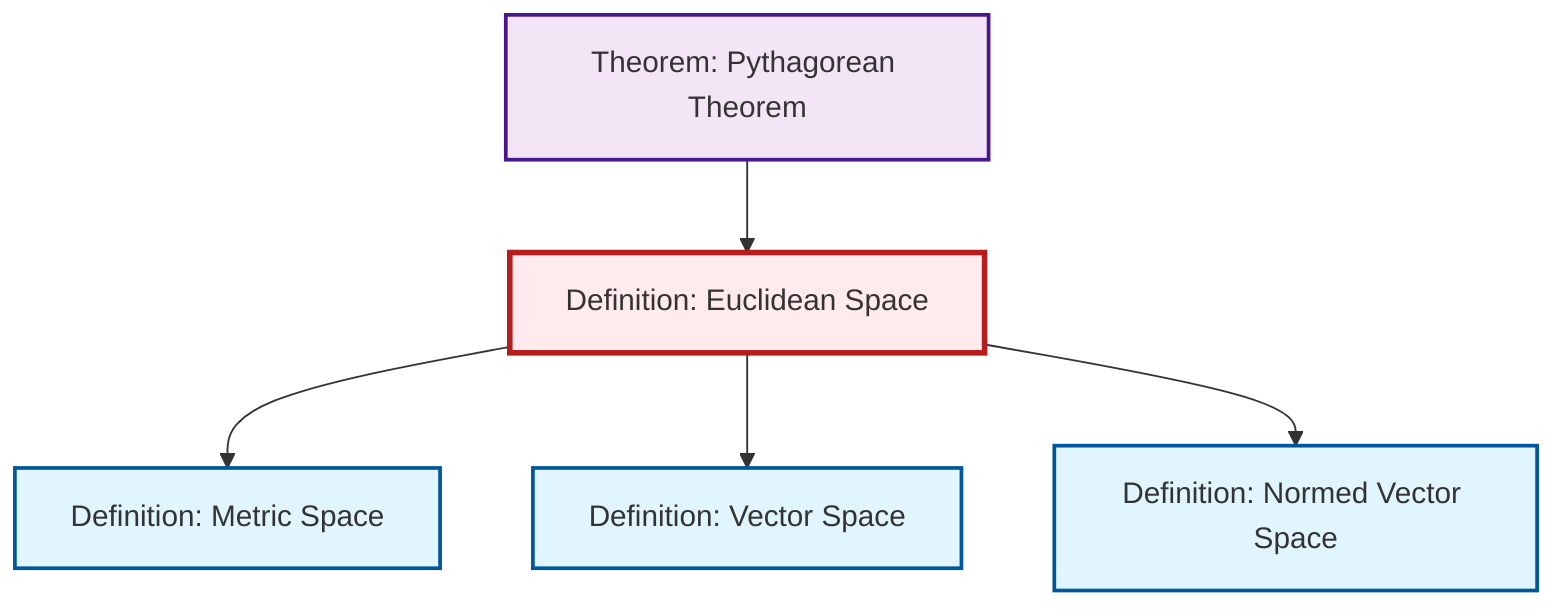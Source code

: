 graph TD
    classDef definition fill:#e1f5fe,stroke:#01579b,stroke-width:2px
    classDef theorem fill:#f3e5f5,stroke:#4a148c,stroke-width:2px
    classDef axiom fill:#fff3e0,stroke:#e65100,stroke-width:2px
    classDef example fill:#e8f5e9,stroke:#1b5e20,stroke-width:2px
    classDef current fill:#ffebee,stroke:#b71c1c,stroke-width:3px
    def-euclidean-space["Definition: Euclidean Space"]:::definition
    def-normed-vector-space["Definition: Normed Vector Space"]:::definition
    def-vector-space["Definition: Vector Space"]:::definition
    def-metric-space["Definition: Metric Space"]:::definition
    thm-pythagorean["Theorem: Pythagorean Theorem"]:::theorem
    thm-pythagorean --> def-euclidean-space
    def-euclidean-space --> def-metric-space
    def-euclidean-space --> def-vector-space
    def-euclidean-space --> def-normed-vector-space
    class def-euclidean-space current